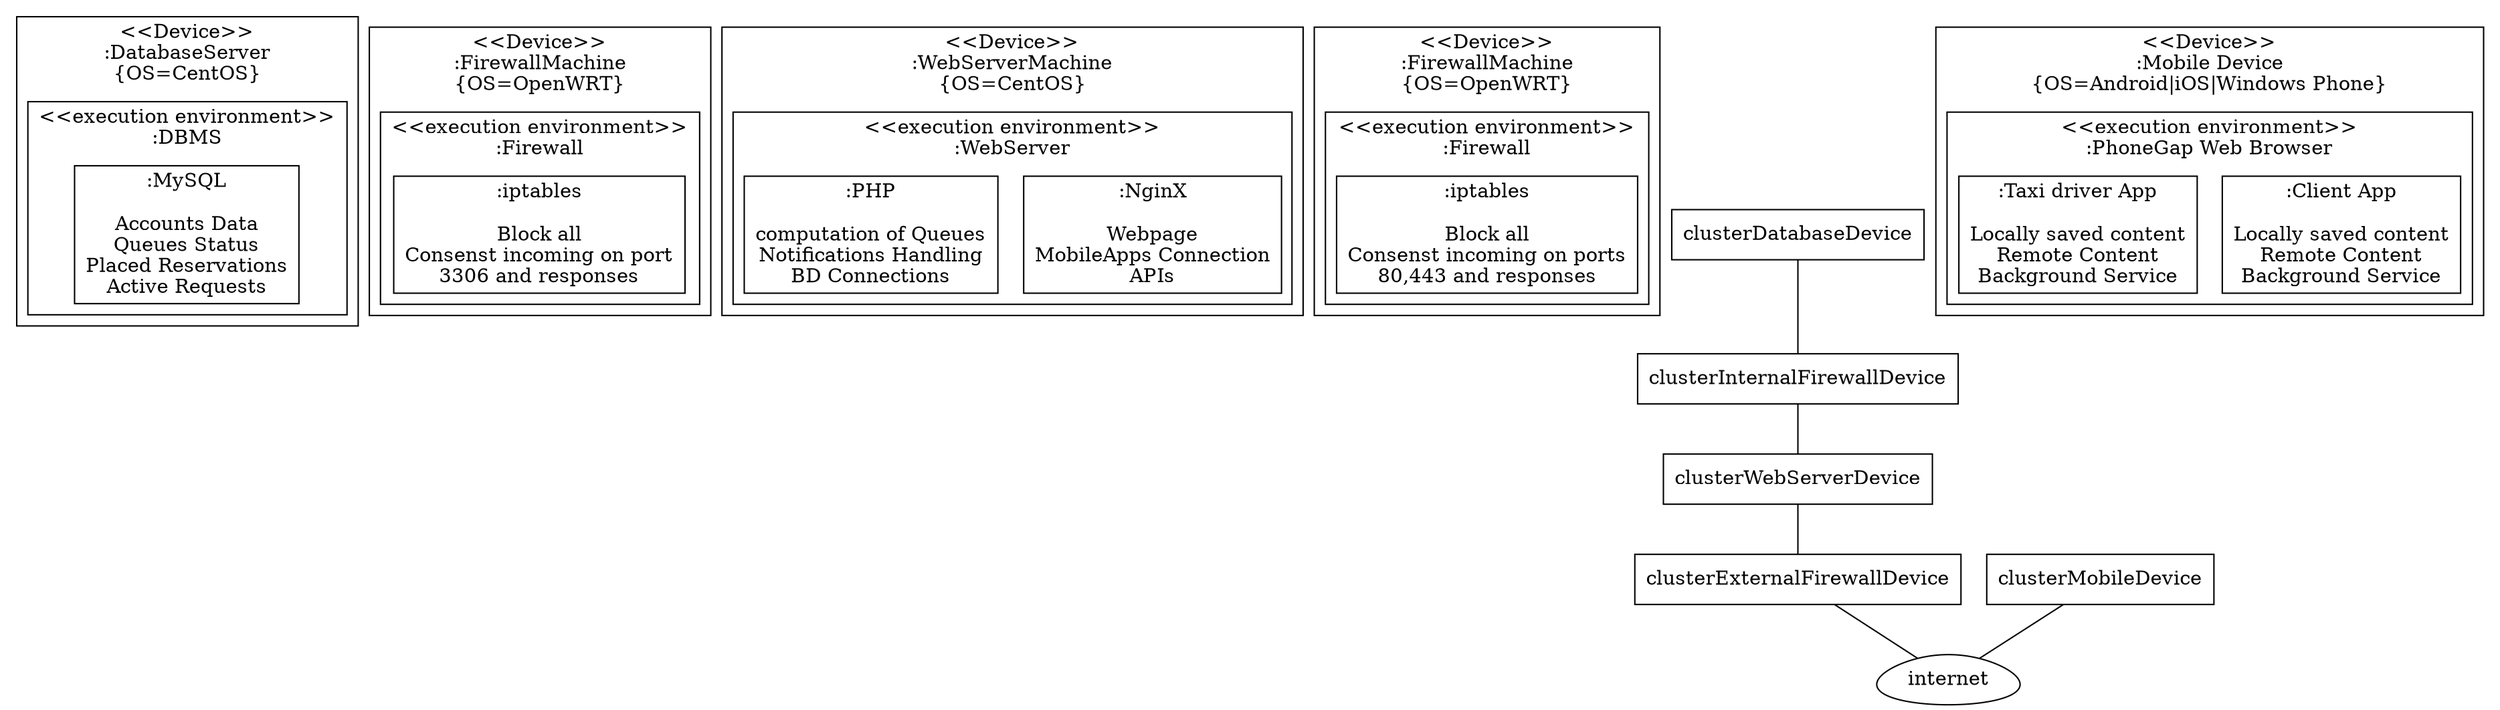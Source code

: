 graph Deploy{
	concentrate=true	
	node[shape=rect]
	subgraph clusterDatabaseDevice{
		label="<<Device>>\n:DatabaseServer\n{OS=CentOS}"
		subgraph clusterDBMS{
			label="<<execution environment>>\n:DBMS"
			MySQL[label=":MySQL\n\nAccounts Data\nQueues Status\nPlaced Reservations\nActive Requests"]
		}
	}
	subgraph clusterInternalFirewallDevice{
		label="<<Device>>\n:FirewallMachine\n{OS=OpenWRT}"
		subgraph clusterInternalFirewall{
			label="<<execution environment>>\n:Firewall"
			internalIptables[label=":iptables\n\nBlock all\nConsenst incoming on port\n3306 and responses"]
		}
	}
	subgraph clusterWebServerDevice{
		label="<<Device>>\n:WebServerMachine\n{OS=CentOS}"
		subgraph clusterWebServer{
			label="<<execution environment>>\n:WebServer"
			nginx[label=":NginX\n\nWebpage\nMobileApps Connection\nAPIs"]
			php[label=":PHP\n\ncomputation of Queues\nNotifications Handling\nBD Connections"]
		}
	}
	subgraph clusterExternalFirewallDevice{
		label="<<Device>>\n:FirewallMachine\n{OS=OpenWRT}"
		subgraph clusterExternalFirewall{
			label="<<execution environment>>\n:Firewall"
			externalIptables[label=":iptables\n\nBlock all\nConsenst incoming on ports\n80,443 and responses"]
		}
	}
	internet[shape=egg]
	subgraph clusterMobileDevice{
		label="<<Device>>\n:Mobile Device\n{OS=Android|iOS|Windows Phone}"
		subgraph clusterMobile{
			label="<<execution environment>>\n:PhoneGap Web Browser"
			clientApp[label=":Client App\n\nLocally saved content\nRemote Content\nBackground Service"]
			driverApp[label=":Taxi driver App\n\nLocally saved content\nRemote Content\nBackground Service"]
		}
	}
	clusterDatabaseDevice -- clusterInternalFirewallDevice
	clusterInternalFirewallDevice -- clusterWebServerDevice
	clusterWebServerDevice--clusterExternalFirewallDevice
	clusterExternalFirewallDevice--internet
	clusterMobileDevice--internet
}
/*
nginx[label=<<B>:NginX</B><BR/><BR/>Webpage<BR/>MobileApps Connection<BR/>APIs>]
*/
